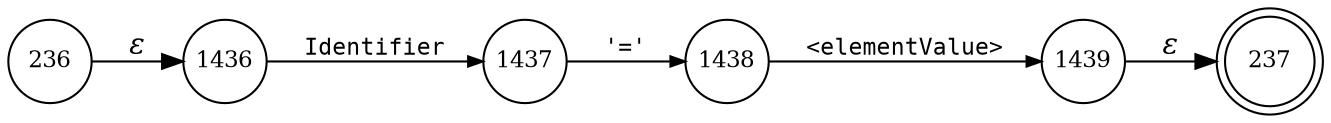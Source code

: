 digraph ATN {
rankdir=LR;
s237[fontsize=11, label="237", shape=doublecircle, fixedsize=true, width=.6];
s236[fontsize=11,label="236", shape=circle, fixedsize=true, width=.55, peripheries=1];
s1436[fontsize=11,label="1436", shape=circle, fixedsize=true, width=.55, peripheries=1];
s1437[fontsize=11,label="1437", shape=circle, fixedsize=true, width=.55, peripheries=1];
s1438[fontsize=11,label="1438", shape=circle, fixedsize=true, width=.55, peripheries=1];
s1439[fontsize=11,label="1439", shape=circle, fixedsize=true, width=.55, peripheries=1];
s236 -> s1436 [fontname="Times-Italic", label="&epsilon;"];
s1436 -> s1437 [fontsize=11, fontname="Courier", arrowsize=.7, label = "Identifier", arrowhead = normal];
s1437 -> s1438 [fontsize=11, fontname="Courier", arrowsize=.7, label = "'='", arrowhead = normal];
s1438 -> s1439 [fontsize=11, fontname="Courier", arrowsize=.7, label = "<elementValue>", arrowhead = normal];
s1439 -> s237 [fontname="Times-Italic", label="&epsilon;"];
}